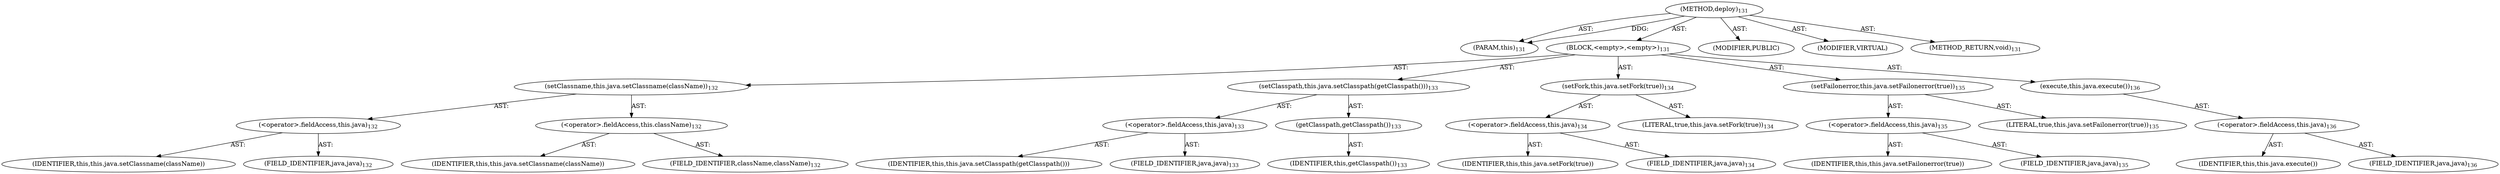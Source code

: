 digraph "deploy" {  
"111669149700" [label = <(METHOD,deploy)<SUB>131</SUB>> ]
"115964116993" [label = <(PARAM,this)<SUB>131</SUB>> ]
"25769803780" [label = <(BLOCK,&lt;empty&gt;,&lt;empty&gt;)<SUB>131</SUB>> ]
"30064771087" [label = <(setClassname,this.java.setClassname(className))<SUB>132</SUB>> ]
"30064771088" [label = <(&lt;operator&gt;.fieldAccess,this.java)<SUB>132</SUB>> ]
"68719476745" [label = <(IDENTIFIER,this,this.java.setClassname(className))> ]
"55834574852" [label = <(FIELD_IDENTIFIER,java,java)<SUB>132</SUB>> ]
"30064771089" [label = <(&lt;operator&gt;.fieldAccess,this.className)<SUB>132</SUB>> ]
"68719476746" [label = <(IDENTIFIER,this,this.java.setClassname(className))> ]
"55834574853" [label = <(FIELD_IDENTIFIER,className,className)<SUB>132</SUB>> ]
"30064771090" [label = <(setClasspath,this.java.setClasspath(getClasspath()))<SUB>133</SUB>> ]
"30064771091" [label = <(&lt;operator&gt;.fieldAccess,this.java)<SUB>133</SUB>> ]
"68719476747" [label = <(IDENTIFIER,this,this.java.setClasspath(getClasspath()))> ]
"55834574854" [label = <(FIELD_IDENTIFIER,java,java)<SUB>133</SUB>> ]
"30064771092" [label = <(getClasspath,getClasspath())<SUB>133</SUB>> ]
"68719476737" [label = <(IDENTIFIER,this,getClasspath())<SUB>133</SUB>> ]
"30064771093" [label = <(setFork,this.java.setFork(true))<SUB>134</SUB>> ]
"30064771094" [label = <(&lt;operator&gt;.fieldAccess,this.java)<SUB>134</SUB>> ]
"68719476748" [label = <(IDENTIFIER,this,this.java.setFork(true))> ]
"55834574855" [label = <(FIELD_IDENTIFIER,java,java)<SUB>134</SUB>> ]
"90194313218" [label = <(LITERAL,true,this.java.setFork(true))<SUB>134</SUB>> ]
"30064771095" [label = <(setFailonerror,this.java.setFailonerror(true))<SUB>135</SUB>> ]
"30064771096" [label = <(&lt;operator&gt;.fieldAccess,this.java)<SUB>135</SUB>> ]
"68719476749" [label = <(IDENTIFIER,this,this.java.setFailonerror(true))> ]
"55834574856" [label = <(FIELD_IDENTIFIER,java,java)<SUB>135</SUB>> ]
"90194313219" [label = <(LITERAL,true,this.java.setFailonerror(true))<SUB>135</SUB>> ]
"30064771097" [label = <(execute,this.java.execute())<SUB>136</SUB>> ]
"30064771098" [label = <(&lt;operator&gt;.fieldAccess,this.java)<SUB>136</SUB>> ]
"68719476750" [label = <(IDENTIFIER,this,this.java.execute())> ]
"55834574857" [label = <(FIELD_IDENTIFIER,java,java)<SUB>136</SUB>> ]
"133143986188" [label = <(MODIFIER,PUBLIC)> ]
"133143986189" [label = <(MODIFIER,VIRTUAL)> ]
"128849018884" [label = <(METHOD_RETURN,void)<SUB>131</SUB>> ]
  "111669149700" -> "115964116993"  [ label = "AST: "] 
  "111669149700" -> "25769803780"  [ label = "AST: "] 
  "111669149700" -> "133143986188"  [ label = "AST: "] 
  "111669149700" -> "133143986189"  [ label = "AST: "] 
  "111669149700" -> "128849018884"  [ label = "AST: "] 
  "25769803780" -> "30064771087"  [ label = "AST: "] 
  "25769803780" -> "30064771090"  [ label = "AST: "] 
  "25769803780" -> "30064771093"  [ label = "AST: "] 
  "25769803780" -> "30064771095"  [ label = "AST: "] 
  "25769803780" -> "30064771097"  [ label = "AST: "] 
  "30064771087" -> "30064771088"  [ label = "AST: "] 
  "30064771087" -> "30064771089"  [ label = "AST: "] 
  "30064771088" -> "68719476745"  [ label = "AST: "] 
  "30064771088" -> "55834574852"  [ label = "AST: "] 
  "30064771089" -> "68719476746"  [ label = "AST: "] 
  "30064771089" -> "55834574853"  [ label = "AST: "] 
  "30064771090" -> "30064771091"  [ label = "AST: "] 
  "30064771090" -> "30064771092"  [ label = "AST: "] 
  "30064771091" -> "68719476747"  [ label = "AST: "] 
  "30064771091" -> "55834574854"  [ label = "AST: "] 
  "30064771092" -> "68719476737"  [ label = "AST: "] 
  "30064771093" -> "30064771094"  [ label = "AST: "] 
  "30064771093" -> "90194313218"  [ label = "AST: "] 
  "30064771094" -> "68719476748"  [ label = "AST: "] 
  "30064771094" -> "55834574855"  [ label = "AST: "] 
  "30064771095" -> "30064771096"  [ label = "AST: "] 
  "30064771095" -> "90194313219"  [ label = "AST: "] 
  "30064771096" -> "68719476749"  [ label = "AST: "] 
  "30064771096" -> "55834574856"  [ label = "AST: "] 
  "30064771097" -> "30064771098"  [ label = "AST: "] 
  "30064771098" -> "68719476750"  [ label = "AST: "] 
  "30064771098" -> "55834574857"  [ label = "AST: "] 
  "111669149700" -> "115964116993"  [ label = "DDG: "] 
}
